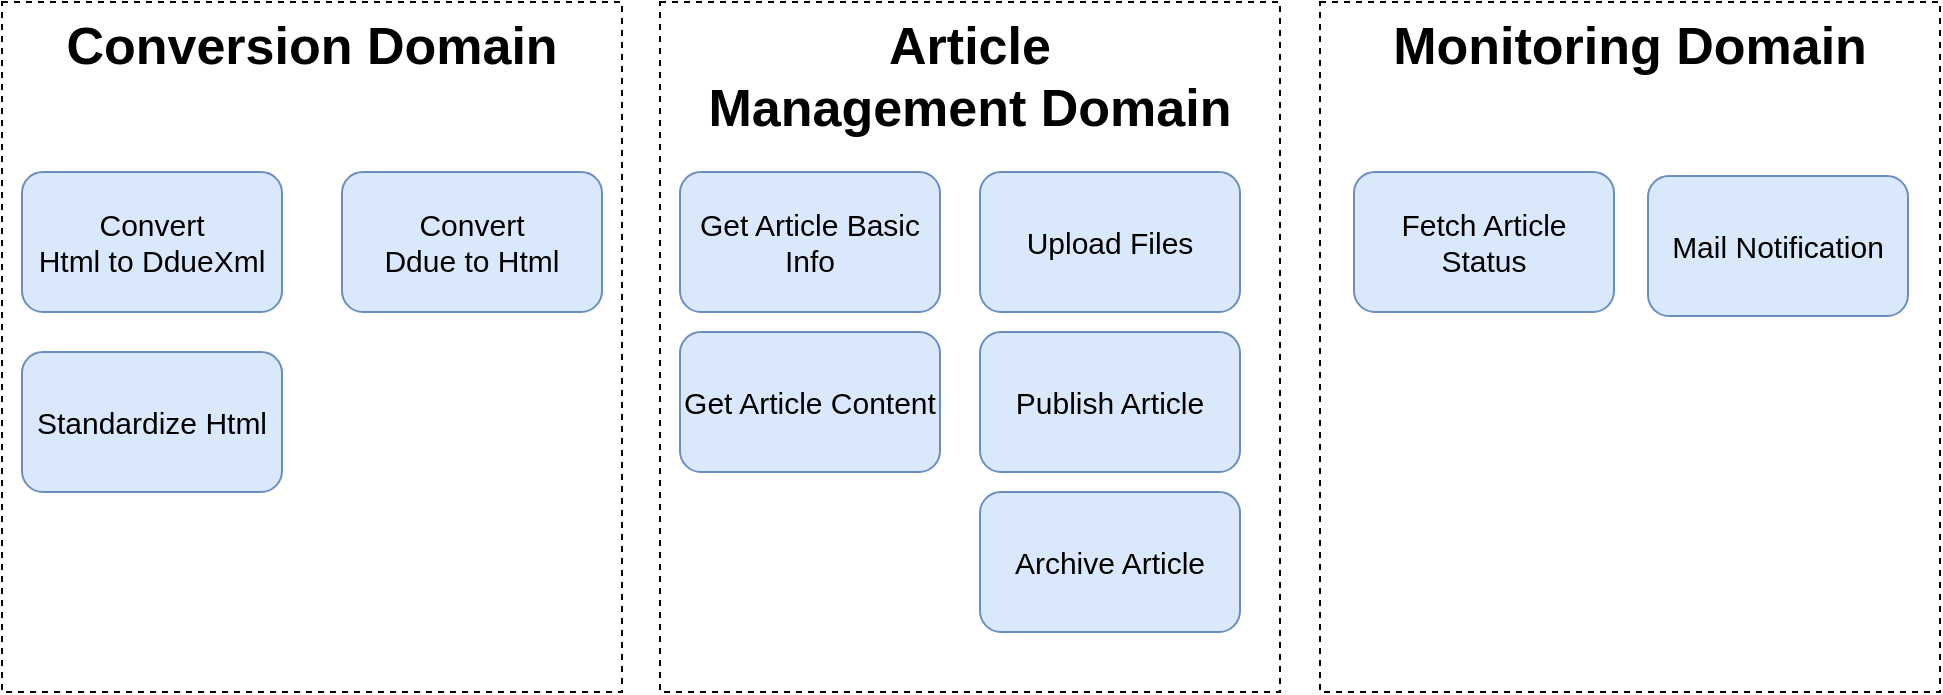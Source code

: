 <mxfile version="22.1.11" type="github" pages="2">
  <diagram name="Page-1" id="PD7FWR1KPhLvQFcf_78U">
    <mxGraphModel dx="1386" dy="751" grid="0" gridSize="10" guides="1" tooltips="1" connect="1" arrows="1" fold="1" page="0" pageScale="1" pageWidth="827" pageHeight="1169" math="0" shadow="0">
      <root>
        <mxCell id="0" />
        <mxCell id="1" parent="0" />
        <mxCell id="zR4WW11kUdO1CiYgIgze-3" value="Conversion Domain" style="rounded=0;whiteSpace=wrap;html=1;verticalAlign=top;fontSize=26;fillStyle=auto;gradientColor=none;fillColor=default;dashed=1;fontStyle=1" vertex="1" parent="1">
          <mxGeometry x="21" y="85" width="310" height="345" as="geometry" />
        </mxCell>
        <mxCell id="zR4WW11kUdO1CiYgIgze-2" value="Convert&lt;br style=&quot;font-size: 15px;&quot;&gt;Html to DdueXml" style="rounded=1;whiteSpace=wrap;html=1;fillColor=#dae8fc;strokeColor=#6c8ebf;fontSize=15;" vertex="1" parent="1">
          <mxGeometry x="31" y="170" width="130" height="70" as="geometry" />
        </mxCell>
        <mxCell id="zR4WW11kUdO1CiYgIgze-4" value="Article&lt;br style=&quot;font-size: 26px;&quot;&gt;Management Domain" style="rounded=0;whiteSpace=wrap;html=1;verticalAlign=top;fontSize=26;dashed=1;fontStyle=1" vertex="1" parent="1">
          <mxGeometry x="350" y="85" width="310" height="345" as="geometry" />
        </mxCell>
        <mxCell id="zR4WW11kUdO1CiYgIgze-5" value="Monitoring Domain" style="rounded=0;whiteSpace=wrap;html=1;verticalAlign=top;fontSize=26;dashed=1;fontStyle=1" vertex="1" parent="1">
          <mxGeometry x="680" y="85" width="310" height="345" as="geometry" />
        </mxCell>
        <mxCell id="zR4WW11kUdO1CiYgIgze-6" value="Standardize Html" style="rounded=1;whiteSpace=wrap;html=1;fillColor=#dae8fc;strokeColor=#6c8ebf;fontSize=15;" vertex="1" parent="1">
          <mxGeometry x="31" y="260" width="130" height="70" as="geometry" />
        </mxCell>
        <mxCell id="zR4WW11kUdO1CiYgIgze-7" value="Convert&lt;br style=&quot;font-size: 15px;&quot;&gt;Ddue to Html" style="rounded=1;whiteSpace=wrap;html=1;fillColor=#dae8fc;strokeColor=#6c8ebf;fontSize=15;" vertex="1" parent="1">
          <mxGeometry x="191" y="170" width="130" height="70" as="geometry" />
        </mxCell>
        <mxCell id="zR4WW11kUdO1CiYgIgze-8" value="Publish Article" style="rounded=1;whiteSpace=wrap;html=1;fillColor=#dae8fc;strokeColor=#6c8ebf;fontSize=15;align=center;" vertex="1" parent="1">
          <mxGeometry x="510" y="250" width="130" height="70" as="geometry" />
        </mxCell>
        <mxCell id="zR4WW11kUdO1CiYgIgze-11" value="Get Article Content" style="rounded=1;whiteSpace=wrap;html=1;fillColor=#dae8fc;strokeColor=#6c8ebf;fontSize=15;" vertex="1" parent="1">
          <mxGeometry x="360" y="250" width="130" height="70" as="geometry" />
        </mxCell>
        <mxCell id="zR4WW11kUdO1CiYgIgze-12" value="Get Article Basic Info" style="rounded=1;whiteSpace=wrap;html=1;fillColor=#dae8fc;strokeColor=#6c8ebf;fontSize=15;" vertex="1" parent="1">
          <mxGeometry x="360" y="170" width="130" height="70" as="geometry" />
        </mxCell>
        <mxCell id="zR4WW11kUdO1CiYgIgze-14" value="Upload Files" style="rounded=1;whiteSpace=wrap;html=1;fillColor=#dae8fc;strokeColor=#6c8ebf;fontSize=15;" vertex="1" parent="1">
          <mxGeometry x="510" y="170" width="130" height="70" as="geometry" />
        </mxCell>
        <mxCell id="zR4WW11kUdO1CiYgIgze-16" value="Archive Article" style="rounded=1;whiteSpace=wrap;html=1;fillColor=#dae8fc;strokeColor=#6c8ebf;fontSize=15;" vertex="1" parent="1">
          <mxGeometry x="510" y="330" width="130" height="70" as="geometry" />
        </mxCell>
        <mxCell id="zR4WW11kUdO1CiYgIgze-17" value="Fetch Article Status" style="rounded=1;whiteSpace=wrap;html=1;fillColor=#dae8fc;strokeColor=#6c8ebf;fontSize=15;" vertex="1" parent="1">
          <mxGeometry x="697" y="170" width="130" height="70" as="geometry" />
        </mxCell>
        <mxCell id="kt9E9RVo34W1O5QAxPj0-2" value="Mail Notification" style="rounded=1;whiteSpace=wrap;html=1;fillColor=#dae8fc;strokeColor=#6c8ebf;fontSize=15;" vertex="1" parent="1">
          <mxGeometry x="844" y="172" width="130" height="70" as="geometry" />
        </mxCell>
      </root>
    </mxGraphModel>
  </diagram>
  <diagram id="__W8VIHqxBGVsTrbkA5r" name="Page-2">
    <mxGraphModel dx="1786" dy="1151" grid="0" gridSize="10" guides="1" tooltips="1" connect="1" arrows="1" fold="1" page="0" pageScale="1" pageWidth="827" pageHeight="1169" math="0" shadow="0">
      <root>
        <mxCell id="0" />
        <mxCell id="1" parent="0" />
        <mxCell id="EgdDINxFGHZORoLHFfFy-1" value="Content Idea" style="rounded=0;whiteSpace=wrap;html=1;verticalAlign=top;align=left;fontSize=23;fillColor=none;dashed=1;strokeColor=#0080ff;" vertex="1" parent="1">
          <mxGeometry x="-176" y="-95" width="467" height="500" as="geometry" />
        </mxCell>
        <mxCell id="EgdDINxFGHZORoLHFfFy-2" value="User" style="verticalLabelPosition=bottom;html=1;verticalAlign=top;align=center;strokeColor=none;fillColor=#00BEF2;shape=mxgraph.azure.user;" vertex="1" parent="1">
          <mxGeometry x="-328" y="-7" width="47.5" height="50" as="geometry" />
        </mxCell>
        <mxCell id="EgdDINxFGHZORoLHFfFy-3" value="Azure Active Directory" style="image;aspect=fixed;html=1;points=[];align=center;fontSize=12;image=img/lib/azure2/identity/Azure_Active_Directory.svg;" vertex="1" parent="1">
          <mxGeometry x="67" y="-5" width="70" height="64" as="geometry" />
        </mxCell>
        <mxCell id="EgdDINxFGHZORoLHFfFy-4" value="Content Idea API Service" style="image;aspect=fixed;html=1;points=[];align=center;fontSize=12;image=img/lib/azure2/app_services/App_Services.svg;strokeWidth=2;" vertex="1" parent="1">
          <mxGeometry x="73" y="127" width="64" height="64" as="geometry" />
        </mxCell>
        <mxCell id="EgdDINxFGHZORoLHFfFy-6" value="Azure Key Vault" style="image;aspect=fixed;html=1;points=[];align=center;fontSize=12;image=img/lib/azure2/security/Key_Vaults.svg;" vertex="1" parent="1">
          <mxGeometry x="176" y="267" width="68" height="68" as="geometry" />
        </mxCell>
        <mxCell id="EgdDINxFGHZORoLHFfFy-7" value="Application Insights" style="image;aspect=fixed;html=1;points=[];align=center;fontSize=12;image=img/lib/azure2/devops/Application_Insights.svg;" vertex="1" parent="1">
          <mxGeometry x="-24" y="272" width="44" height="63" as="geometry" />
        </mxCell>
        <mxCell id="EgdDINxFGHZORoLHFfFy-8" value="Content Idea DevOps" style="image;aspect=fixed;html=1;points=[];align=center;fontSize=12;image=img/lib/azure2/devops/Azure_DevOps.svg;" vertex="1" parent="1">
          <mxGeometry x="-112" y="-7" width="64" height="64" as="geometry" />
        </mxCell>
        <mxCell id="EgdDINxFGHZORoLHFfFy-9" value="" style="endArrow=classic;html=1;rounded=0;exitX=0.87;exitY=0.65;exitDx=0;exitDy=0;exitPerimeter=0;fillColor=#dae8fc;strokeColor=#0080ff;strokeWidth=2;" edge="1" parent="1" source="EgdDINxFGHZORoLHFfFy-2" target="EgdDINxFGHZORoLHFfFy-8">
          <mxGeometry width="50" height="50" relative="1" as="geometry">
            <mxPoint x="175" y="225" as="sourcePoint" />
            <mxPoint x="225" y="175" as="targetPoint" />
          </mxGeometry>
        </mxCell>
        <mxCell id="EgdDINxFGHZORoLHFfFy-10" value="" style="endArrow=classic;html=1;rounded=0;exitX=1;exitY=0.531;exitDx=0;exitDy=0;exitPerimeter=0;fillColor=#dae8fc;strokeColor=#0080ff;strokeWidth=2;" edge="1" parent="1" source="EgdDINxFGHZORoLHFfFy-8" target="EgdDINxFGHZORoLHFfFy-3">
          <mxGeometry width="50" height="50" relative="1" as="geometry">
            <mxPoint x="-30.33" y="64.92" as="sourcePoint" />
            <mxPoint x="144.67" y="63.92" as="targetPoint" />
          </mxGeometry>
        </mxCell>
        <mxCell id="EgdDINxFGHZORoLHFfFy-13" value="" style="endArrow=classic;html=1;rounded=0;exitX=0.514;exitY=0.984;exitDx=0;exitDy=0;exitPerimeter=0;fillColor=#dae8fc;strokeColor=#0080ff;strokeWidth=2;" edge="1" parent="1" source="EgdDINxFGHZORoLHFfFy-3" target="EgdDINxFGHZORoLHFfFy-4">
          <mxGeometry width="50" height="50" relative="1" as="geometry">
            <mxPoint x="175" y="225" as="sourcePoint" />
            <mxPoint x="225" y="175" as="targetPoint" />
          </mxGeometry>
        </mxCell>
        <mxCell id="EgdDINxFGHZORoLHFfFy-15" value="" style="edgeStyle=elbowEdgeStyle;elbow=horizontal;endArrow=classic;html=1;curved=0;rounded=0;endSize=8;startSize=8;fillColor=#dae8fc;strokeColor=#0080ff;strokeWidth=2;" edge="1" parent="1">
          <mxGeometry width="50" height="50" relative="1" as="geometry">
            <mxPoint x="105" y="228" as="sourcePoint" />
            <mxPoint x="-3" y="272" as="targetPoint" />
            <Array as="points">
              <mxPoint x="-3" y="225" />
            </Array>
          </mxGeometry>
        </mxCell>
        <mxCell id="EgdDINxFGHZORoLHFfFy-16" value="" style="edgeStyle=elbowEdgeStyle;elbow=vertical;endArrow=classic;html=1;curved=0;rounded=0;endSize=8;startSize=8;exitX=0.484;exitY=1;exitDx=0;exitDy=0;exitPerimeter=0;strokeWidth=2;strokeColor=#0080ff;" edge="1" parent="1" source="EgdDINxFGHZORoLHFfFy-4" target="EgdDINxFGHZORoLHFfFy-6">
          <mxGeometry width="50" height="50" relative="1" as="geometry">
            <mxPoint x="175" y="225" as="sourcePoint" />
            <mxPoint x="225" y="175" as="targetPoint" />
          </mxGeometry>
        </mxCell>
        <mxCell id="EgdDINxFGHZORoLHFfFy-18" value="Evergreen" style="rounded=0;whiteSpace=wrap;html=1;verticalAlign=top;align=left;fontSize=23;fillColor=none;dashed=1;strokeColor=#0080ff;" vertex="1" parent="1">
          <mxGeometry x="316" y="-95" width="273" height="500" as="geometry" />
        </mxCell>
        <mxCell id="EgdDINxFGHZORoLHFfFy-17" value="Evergreen DevOps" style="image;aspect=fixed;html=1;points=[];align=center;fontSize=12;image=img/lib/azure2/devops/Azure_DevOps.svg;" vertex="1" parent="1">
          <mxGeometry x="434" y="133" width="64" height="64" as="geometry" />
        </mxCell>
        <mxCell id="EgdDINxFGHZORoLHFfFy-19" value="" style="endArrow=classic;html=1;rounded=0;exitX=0.969;exitY=0.563;exitDx=0;exitDy=0;exitPerimeter=0;strokeWidth=2;strokeColor=#0080ff;" edge="1" parent="1" source="EgdDINxFGHZORoLHFfFy-4" target="EgdDINxFGHZORoLHFfFy-17">
          <mxGeometry width="50" height="50" relative="1" as="geometry">
            <mxPoint x="175" y="225" as="sourcePoint" />
            <mxPoint x="225" y="175" as="targetPoint" />
          </mxGeometry>
        </mxCell>
      </root>
    </mxGraphModel>
  </diagram>
</mxfile>
